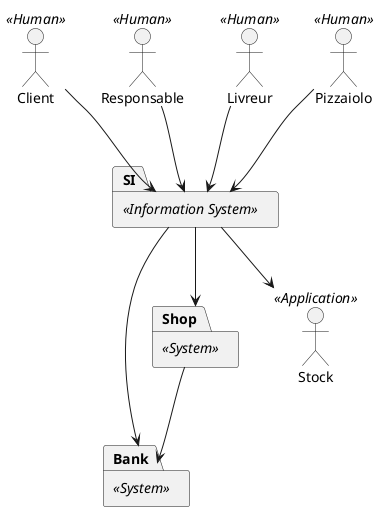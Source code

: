 @startuml
/' Start Exemple '/
/':Main Admin: as Admin
(Use the application) as (Use)

User -> (Start)
User --> (Use)

Admin ---> (Use)

note right of Admin : This is an example.

note right of (Use)
A note can also
be on several lines
end note

note "This note is connected\nto several objects." as N2
(Start) .. N2
N2 .. (Use) '/
/' End Exemple '/
/' Start UML Class '/
Client << Human >>
Responsable << Human >>
Livreur << Human >>
Pizzaiolo << Human >>
:Stock: << Application >>

Client --> SI
Responsable --> SI
Livreur --> SI
Pizzaiolo --> SI
SI --> Bank
SI --> Shop
SI --> Stock
Shop --> Bank

package OC-Pizza <<Information System>> as SI {
}

package Bank <<System>> as Bank {
}

package Points-de-vente <<System>> as Shop {
}

@enduml